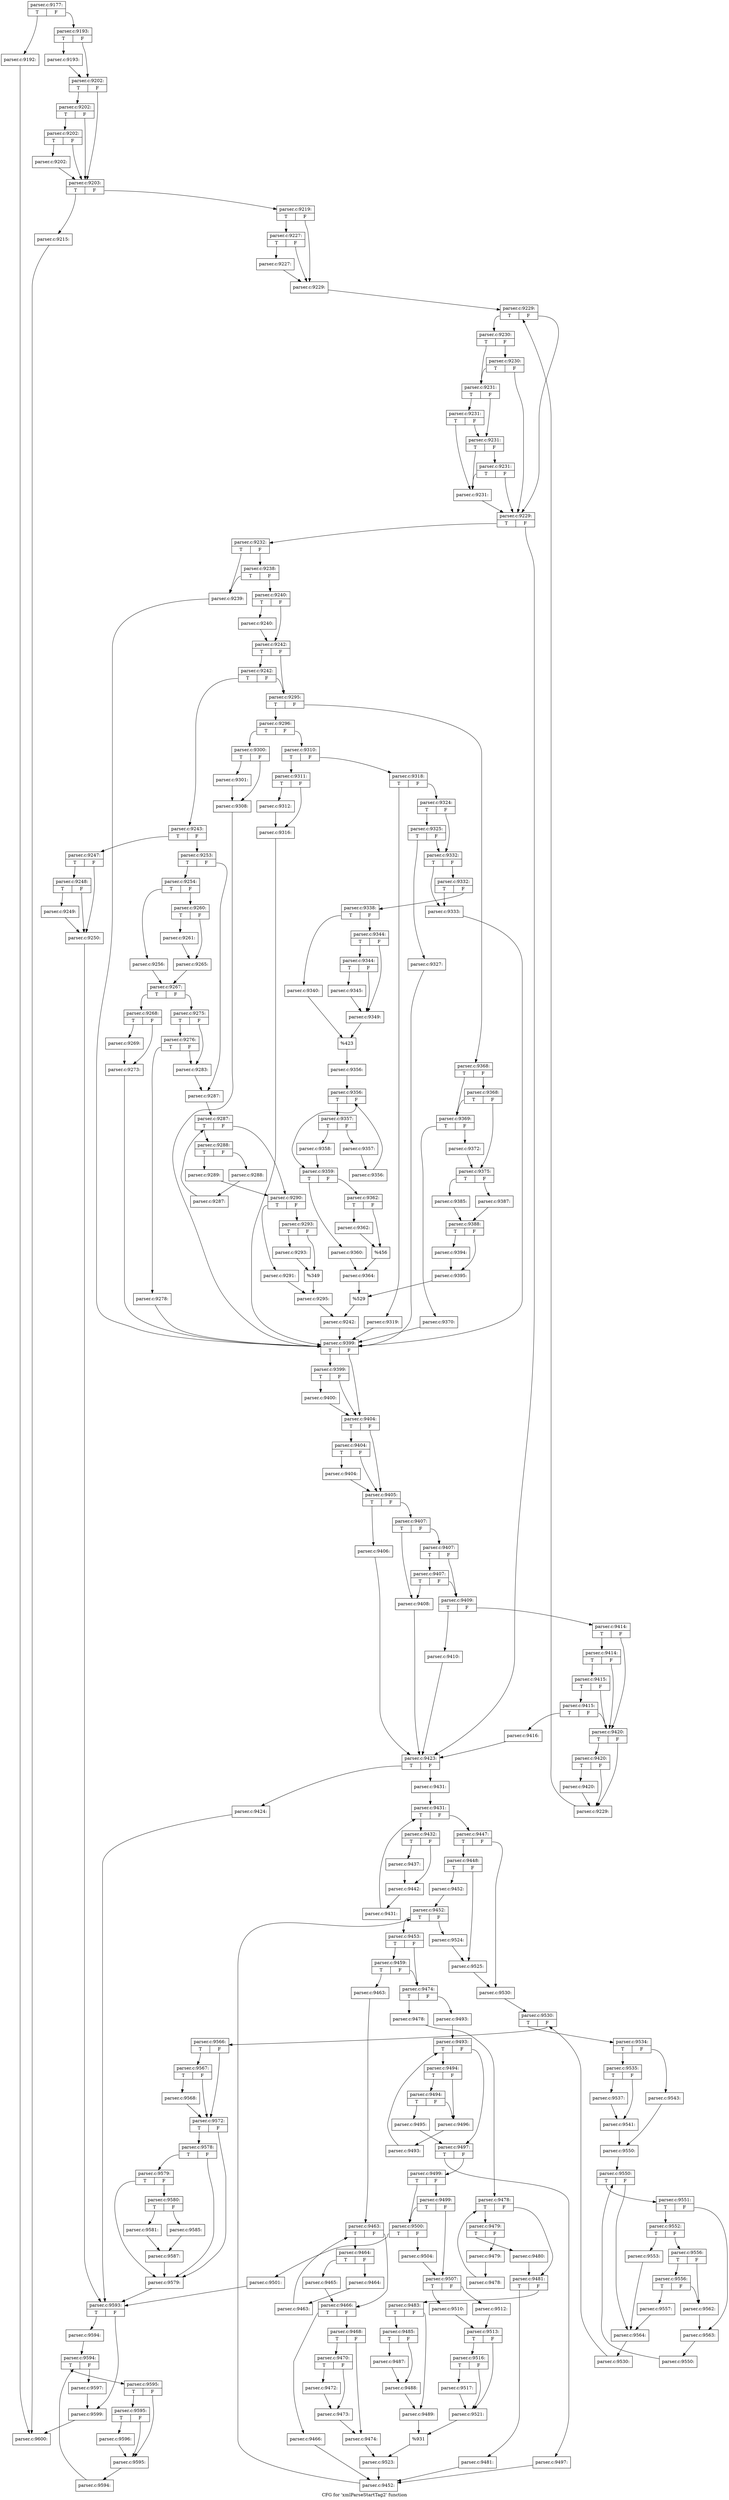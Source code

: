 digraph "CFG for 'xmlParseStartTag2' function" {
	label="CFG for 'xmlParseStartTag2' function";

	Node0x55d73c169ec0 [shape=record,label="{parser.c:9177:|{<s0>T|<s1>F}}"];
	Node0x55d73c169ec0:s0 -> Node0x55d73c16e580;
	Node0x55d73c169ec0:s1 -> Node0x55d73c16e5d0;
	Node0x55d73c16e580 [shape=record,label="{parser.c:9192:}"];
	Node0x55d73c16e580 -> Node0x55d73c169f10;
	Node0x55d73c16e5d0 [shape=record,label="{parser.c:9193:|{<s0>T|<s1>F}}"];
	Node0x55d73c16e5d0:s0 -> Node0x55d73c16f660;
	Node0x55d73c16e5d0:s1 -> Node0x55d73c16f6b0;
	Node0x55d73c16f660 [shape=record,label="{parser.c:9193:}"];
	Node0x55d73c16f660 -> Node0x55d73c16f6b0;
	Node0x55d73c16f6b0 [shape=record,label="{parser.c:9202:|{<s0>T|<s1>F}}"];
	Node0x55d73c16f6b0:s0 -> Node0x55d73c16ff50;
	Node0x55d73c16f6b0:s1 -> Node0x55d73c16fe80;
	Node0x55d73c16ff50 [shape=record,label="{parser.c:9202:|{<s0>T|<s1>F}}"];
	Node0x55d73c16ff50:s0 -> Node0x55d73c16fed0;
	Node0x55d73c16ff50:s1 -> Node0x55d73c16fe80;
	Node0x55d73c16fed0 [shape=record,label="{parser.c:9202:|{<s0>T|<s1>F}}"];
	Node0x55d73c16fed0:s0 -> Node0x55d73c16fe30;
	Node0x55d73c16fed0:s1 -> Node0x55d73c16fe80;
	Node0x55d73c16fe30 [shape=record,label="{parser.c:9202:}"];
	Node0x55d73c16fe30 -> Node0x55d73c16fe80;
	Node0x55d73c16fe80 [shape=record,label="{parser.c:9203:|{<s0>T|<s1>F}}"];
	Node0x55d73c16fe80:s0 -> Node0x55d73c1730a0;
	Node0x55d73c16fe80:s1 -> Node0x55d73c1730f0;
	Node0x55d73c1730a0 [shape=record,label="{parser.c:9215:}"];
	Node0x55d73c1730a0 -> Node0x55d73c169f10;
	Node0x55d73c1730f0 [shape=record,label="{parser.c:9219:|{<s0>T|<s1>F}}"];
	Node0x55d73c1730f0:s0 -> Node0x55d73c174510;
	Node0x55d73c1730f0:s1 -> Node0x55d73c1744c0;
	Node0x55d73c174510 [shape=record,label="{parser.c:9227:|{<s0>T|<s1>F}}"];
	Node0x55d73c174510:s0 -> Node0x55d73c174470;
	Node0x55d73c174510:s1 -> Node0x55d73c1744c0;
	Node0x55d73c174470 [shape=record,label="{parser.c:9227:}"];
	Node0x55d73c174470 -> Node0x55d73c1744c0;
	Node0x55d73c1744c0 [shape=record,label="{parser.c:9229:}"];
	Node0x55d73c1744c0 -> Node0x55d73c175090;
	Node0x55d73c175090 [shape=record,label="{parser.c:9229:|{<s0>T|<s1>F}}"];
	Node0x55d73c175090:s0 -> Node0x55d73c175450;
	Node0x55d73c175090:s1 -> Node0x55d73c175330;
	Node0x55d73c175450 [shape=record,label="{parser.c:9230:|{<s0>T|<s1>F}}"];
	Node0x55d73c175450:s0 -> Node0x55d73c1753d0;
	Node0x55d73c175450:s1 -> Node0x55d73c175970;
	Node0x55d73c175970 [shape=record,label="{parser.c:9230:|{<s0>T|<s1>F}}"];
	Node0x55d73c175970:s0 -> Node0x55d73c1753d0;
	Node0x55d73c175970:s1 -> Node0x55d73c175330;
	Node0x55d73c1753d0 [shape=record,label="{parser.c:9231:|{<s0>T|<s1>F}}"];
	Node0x55d73c1753d0:s0 -> Node0x55d73c176450;
	Node0x55d73c1753d0:s1 -> Node0x55d73c176400;
	Node0x55d73c176450 [shape=record,label="{parser.c:9231:|{<s0>T|<s1>F}}"];
	Node0x55d73c176450:s0 -> Node0x55d73c175380;
	Node0x55d73c176450:s1 -> Node0x55d73c176400;
	Node0x55d73c176400 [shape=record,label="{parser.c:9231:|{<s0>T|<s1>F}}"];
	Node0x55d73c176400:s0 -> Node0x55d73c175380;
	Node0x55d73c176400:s1 -> Node0x55d73c176380;
	Node0x55d73c176380 [shape=record,label="{parser.c:9231:|{<s0>T|<s1>F}}"];
	Node0x55d73c176380:s0 -> Node0x55d73c175380;
	Node0x55d73c176380:s1 -> Node0x55d73c175330;
	Node0x55d73c175380 [shape=record,label="{parser.c:9231:}"];
	Node0x55d73c175380 -> Node0x55d73c175330;
	Node0x55d73c175330 [shape=record,label="{parser.c:9229:|{<s0>T|<s1>F}}"];
	Node0x55d73c175330:s0 -> Node0x55d73c177560;
	Node0x55d73c175330:s1 -> Node0x55d73c1752b0;
	Node0x55d73c177560 [shape=record,label="{parser.c:9232:|{<s0>T|<s1>F}}"];
	Node0x55d73c177560:s0 -> Node0x55d73c1794a0;
	Node0x55d73c177560:s1 -> Node0x55d73c179540;
	Node0x55d73c179540 [shape=record,label="{parser.c:9238:|{<s0>T|<s1>F}}"];
	Node0x55d73c179540:s0 -> Node0x55d73c1794a0;
	Node0x55d73c179540:s1 -> Node0x55d73c1794f0;
	Node0x55d73c1794a0 [shape=record,label="{parser.c:9239:}"];
	Node0x55d73c1794a0 -> Node0x55d73c178e80;
	Node0x55d73c1794f0 [shape=record,label="{parser.c:9240:|{<s0>T|<s1>F}}"];
	Node0x55d73c1794f0:s0 -> Node0x55d73c1729b0;
	Node0x55d73c1794f0:s1 -> Node0x55d73c1727f0;
	Node0x55d73c1729b0 [shape=record,label="{parser.c:9240:}"];
	Node0x55d73c1729b0 -> Node0x55d73c1727f0;
	Node0x55d73c1727f0 [shape=record,label="{parser.c:9242:|{<s0>T|<s1>F}}"];
	Node0x55d73c1727f0:s0 -> Node0x55d73c17a7a0;
	Node0x55d73c1727f0:s1 -> Node0x55d73c17a750;
	Node0x55d73c17a7a0 [shape=record,label="{parser.c:9242:|{<s0>T|<s1>F}}"];
	Node0x55d73c17a7a0:s0 -> Node0x55d73c17a6b0;
	Node0x55d73c17a7a0:s1 -> Node0x55d73c17a750;
	Node0x55d73c17a6b0 [shape=record,label="{parser.c:9243:|{<s0>T|<s1>F}}"];
	Node0x55d73c17a6b0:s0 -> Node0x55d73c17b730;
	Node0x55d73c17a6b0:s1 -> Node0x55d73c17b780;
	Node0x55d73c17b730 [shape=record,label="{parser.c:9247:|{<s0>T|<s1>F}}"];
	Node0x55d73c17b730:s0 -> Node0x55d73c17bec0;
	Node0x55d73c17b730:s1 -> Node0x55d73c17be70;
	Node0x55d73c17bec0 [shape=record,label="{parser.c:9248:|{<s0>T|<s1>F}}"];
	Node0x55d73c17bec0:s0 -> Node0x55d73c17be20;
	Node0x55d73c17bec0:s1 -> Node0x55d73c17be70;
	Node0x55d73c17be20 [shape=record,label="{parser.c:9249:}"];
	Node0x55d73c17be20 -> Node0x55d73c17be70;
	Node0x55d73c17be70 [shape=record,label="{parser.c:9250:}"];
	Node0x55d73c17be70 -> Node0x55d73c17c730;
	Node0x55d73c17b780 [shape=record,label="{parser.c:9253:|{<s0>T|<s1>F}}"];
	Node0x55d73c17b780:s0 -> Node0x55d73c17c8d0;
	Node0x55d73c17b780:s1 -> Node0x55d73c17c920;
	Node0x55d73c17c8d0 [shape=record,label="{parser.c:9254:|{<s0>T|<s1>F}}"];
	Node0x55d73c17c8d0:s0 -> Node0x55d73c17cfd0;
	Node0x55d73c17c8d0:s1 -> Node0x55d73c17d070;
	Node0x55d73c17cfd0 [shape=record,label="{parser.c:9256:}"];
	Node0x55d73c17cfd0 -> Node0x55d73c17d020;
	Node0x55d73c17d070 [shape=record,label="{parser.c:9260:|{<s0>T|<s1>F}}"];
	Node0x55d73c17d070:s0 -> Node0x55d73c17d9c0;
	Node0x55d73c17d070:s1 -> Node0x55d73c17da10;
	Node0x55d73c17d9c0 [shape=record,label="{parser.c:9261:}"];
	Node0x55d73c17d9c0 -> Node0x55d73c17da10;
	Node0x55d73c17da10 [shape=record,label="{parser.c:9265:}"];
	Node0x55d73c17da10 -> Node0x55d73c17d020;
	Node0x55d73c17d020 [shape=record,label="{parser.c:9267:|{<s0>T|<s1>F}}"];
	Node0x55d73c17d020:s0 -> Node0x55d73c179160;
	Node0x55d73c17d020:s1 -> Node0x55d73c17ec30;
	Node0x55d73c179160 [shape=record,label="{parser.c:9268:|{<s0>T|<s1>F}}"];
	Node0x55d73c179160:s0 -> Node0x55d73c17f0e0;
	Node0x55d73c179160:s1 -> Node0x55d73c17f130;
	Node0x55d73c17f0e0 [shape=record,label="{parser.c:9269:}"];
	Node0x55d73c17f0e0 -> Node0x55d73c17f130;
	Node0x55d73c17f130 [shape=record,label="{parser.c:9273:}"];
	Node0x55d73c17f130 -> Node0x55d73c178e80;
	Node0x55d73c17ec30 [shape=record,label="{parser.c:9275:|{<s0>T|<s1>F}}"];
	Node0x55d73c17ec30:s0 -> Node0x55d73c17fd20;
	Node0x55d73c17ec30:s1 -> Node0x55d73c17fcd0;
	Node0x55d73c17fd20 [shape=record,label="{parser.c:9276:|{<s0>T|<s1>F}}"];
	Node0x55d73c17fd20:s0 -> Node0x55d73c17fc80;
	Node0x55d73c17fd20:s1 -> Node0x55d73c17fcd0;
	Node0x55d73c17fc80 [shape=record,label="{parser.c:9278:}"];
	Node0x55d73c17fc80 -> Node0x55d73c178e80;
	Node0x55d73c17fcd0 [shape=record,label="{parser.c:9283:}"];
	Node0x55d73c17fcd0 -> Node0x55d73c17c920;
	Node0x55d73c17c920 [shape=record,label="{parser.c:9287:}"];
	Node0x55d73c17c920 -> Node0x55d73c180d10;
	Node0x55d73c180d10 [shape=record,label="{parser.c:9287:|{<s0>T|<s1>F}}"];
	Node0x55d73c180d10:s0 -> Node0x55d73c180ff0;
	Node0x55d73c180d10:s1 -> Node0x55d73c180b70;
	Node0x55d73c180ff0 [shape=record,label="{parser.c:9288:|{<s0>T|<s1>F}}"];
	Node0x55d73c180ff0:s0 -> Node0x55d73c181320;
	Node0x55d73c180ff0:s1 -> Node0x55d73c181370;
	Node0x55d73c181320 [shape=record,label="{parser.c:9289:}"];
	Node0x55d73c181320 -> Node0x55d73c180b70;
	Node0x55d73c181370 [shape=record,label="{parser.c:9288:}"];
	Node0x55d73c181370 -> Node0x55d73c180f60;
	Node0x55d73c180f60 [shape=record,label="{parser.c:9287:}"];
	Node0x55d73c180f60 -> Node0x55d73c180d10;
	Node0x55d73c180b70 [shape=record,label="{parser.c:9290:|{<s0>T|<s1>F}}"];
	Node0x55d73c180b70:s0 -> Node0x55d73c181f80;
	Node0x55d73c180b70:s1 -> Node0x55d73c182020;
	Node0x55d73c181f80 [shape=record,label="{parser.c:9291:}"];
	Node0x55d73c181f80 -> Node0x55d73c181fd0;
	Node0x55d73c182020 [shape=record,label="{parser.c:9293:|{<s0>T|<s1>F}}"];
	Node0x55d73c182020:s0 -> Node0x55d73c182610;
	Node0x55d73c182020:s1 -> Node0x55d73c182660;
	Node0x55d73c182610 [shape=record,label="{parser.c:9293:}"];
	Node0x55d73c182610 -> Node0x55d73c182660;
	Node0x55d73c182660 [shape=record,label="{%349}"];
	Node0x55d73c182660 -> Node0x55d73c181fd0;
	Node0x55d73c181fd0 [shape=record,label="{parser.c:9295:}"];
	Node0x55d73c181fd0 -> Node0x55d73c17a700;
	Node0x55d73c17a750 [shape=record,label="{parser.c:9295:|{<s0>T|<s1>F}}"];
	Node0x55d73c17a750:s0 -> Node0x55d73c182ea0;
	Node0x55d73c17a750:s1 -> Node0x55d73c182f40;
	Node0x55d73c182ea0 [shape=record,label="{parser.c:9296:|{<s0>T|<s1>F}}"];
	Node0x55d73c182ea0:s0 -> Node0x55d73c183d40;
	Node0x55d73c182ea0:s1 -> Node0x55d73c183d90;
	Node0x55d73c183d40 [shape=record,label="{parser.c:9300:|{<s0>T|<s1>F}}"];
	Node0x55d73c183d40:s0 -> Node0x55d73c1842e0;
	Node0x55d73c183d40:s1 -> Node0x55d73c184330;
	Node0x55d73c1842e0 [shape=record,label="{parser.c:9301:}"];
	Node0x55d73c1842e0 -> Node0x55d73c184330;
	Node0x55d73c184330 [shape=record,label="{parser.c:9308:}"];
	Node0x55d73c184330 -> Node0x55d73c178e80;
	Node0x55d73c183d90 [shape=record,label="{parser.c:9310:|{<s0>T|<s1>F}}"];
	Node0x55d73c183d90:s0 -> Node0x55d73c184e40;
	Node0x55d73c183d90:s1 -> Node0x55d73c184e90;
	Node0x55d73c184e40 [shape=record,label="{parser.c:9311:|{<s0>T|<s1>F}}"];
	Node0x55d73c184e40:s0 -> Node0x55d73c1853e0;
	Node0x55d73c184e40:s1 -> Node0x55d73c185430;
	Node0x55d73c1853e0 [shape=record,label="{parser.c:9312:}"];
	Node0x55d73c1853e0 -> Node0x55d73c185430;
	Node0x55d73c185430 [shape=record,label="{parser.c:9316:}"];
	Node0x55d73c185430 -> Node0x55d73c178e80;
	Node0x55d73c184e90 [shape=record,label="{parser.c:9318:|{<s0>T|<s1>F}}"];
	Node0x55d73c184e90:s0 -> Node0x55d73c185f40;
	Node0x55d73c184e90:s1 -> Node0x55d73c185f90;
	Node0x55d73c185f40 [shape=record,label="{parser.c:9319:}"];
	Node0x55d73c185f40 -> Node0x55d73c178e80;
	Node0x55d73c185f90 [shape=record,label="{parser.c:9324:|{<s0>T|<s1>F}}"];
	Node0x55d73c185f90:s0 -> Node0x55d73c186ab0;
	Node0x55d73c185f90:s1 -> Node0x55d73c186a60;
	Node0x55d73c186ab0 [shape=record,label="{parser.c:9325:|{<s0>T|<s1>F}}"];
	Node0x55d73c186ab0:s0 -> Node0x55d73c186a10;
	Node0x55d73c186ab0:s1 -> Node0x55d73c186a60;
	Node0x55d73c186a10 [shape=record,label="{parser.c:9327:}"];
	Node0x55d73c186a10 -> Node0x55d73c178e80;
	Node0x55d73c186a60 [shape=record,label="{parser.c:9332:|{<s0>T|<s1>F}}"];
	Node0x55d73c186a60:s0 -> Node0x55d73c187510;
	Node0x55d73c186a60:s1 -> Node0x55d73c187600;
	Node0x55d73c187600 [shape=record,label="{parser.c:9332:|{<s0>T|<s1>F}}"];
	Node0x55d73c187600:s0 -> Node0x55d73c187510;
	Node0x55d73c187600:s1 -> Node0x55d73c1875b0;
	Node0x55d73c187510 [shape=record,label="{parser.c:9333:}"];
	Node0x55d73c187510 -> Node0x55d73c178e80;
	Node0x55d73c1875b0 [shape=record,label="{parser.c:9338:|{<s0>T|<s1>F}}"];
	Node0x55d73c1875b0:s0 -> Node0x55d73c1885a0;
	Node0x55d73c1875b0:s1 -> Node0x55d73c188640;
	Node0x55d73c1885a0 [shape=record,label="{parser.c:9340:}"];
	Node0x55d73c1885a0 -> Node0x55d73c1885f0;
	Node0x55d73c188640 [shape=record,label="{parser.c:9344:|{<s0>T|<s1>F}}"];
	Node0x55d73c188640:s0 -> Node0x55d73c189090;
	Node0x55d73c188640:s1 -> Node0x55d73c189040;
	Node0x55d73c189090 [shape=record,label="{parser.c:9344:|{<s0>T|<s1>F}}"];
	Node0x55d73c189090:s0 -> Node0x55d73c188ff0;
	Node0x55d73c189090:s1 -> Node0x55d73c189040;
	Node0x55d73c188ff0 [shape=record,label="{parser.c:9345:}"];
	Node0x55d73c188ff0 -> Node0x55d73c189040;
	Node0x55d73c189040 [shape=record,label="{parser.c:9349:}"];
	Node0x55d73c189040 -> Node0x55d73c1885f0;
	Node0x55d73c1885f0 [shape=record,label="{%423}"];
	Node0x55d73c1885f0 -> Node0x55d73c187560;
	Node0x55d73c187560 [shape=record,label="{parser.c:9356:}"];
	Node0x55d73c187560 -> Node0x55d73c18a020;
	Node0x55d73c18a020 [shape=record,label="{parser.c:9356:|{<s0>T|<s1>F}}"];
	Node0x55d73c18a020:s0 -> Node0x55d73c18a300;
	Node0x55d73c18a020:s1 -> Node0x55d73c178f00;
	Node0x55d73c18a300 [shape=record,label="{parser.c:9357:|{<s0>T|<s1>F}}"];
	Node0x55d73c18a300:s0 -> Node0x55d73c18a630;
	Node0x55d73c18a300:s1 -> Node0x55d73c18a680;
	Node0x55d73c18a630 [shape=record,label="{parser.c:9358:}"];
	Node0x55d73c18a630 -> Node0x55d73c178f00;
	Node0x55d73c18a680 [shape=record,label="{parser.c:9357:}"];
	Node0x55d73c18a680 -> Node0x55d73c18a270;
	Node0x55d73c18a270 [shape=record,label="{parser.c:9356:}"];
	Node0x55d73c18a270 -> Node0x55d73c18a020;
	Node0x55d73c178f00 [shape=record,label="{parser.c:9359:|{<s0>T|<s1>F}}"];
	Node0x55d73c178f00:s0 -> Node0x55d73c18b2f0;
	Node0x55d73c178f00:s1 -> Node0x55d73c18b390;
	Node0x55d73c18b2f0 [shape=record,label="{parser.c:9360:}"];
	Node0x55d73c18b2f0 -> Node0x55d73c18b340;
	Node0x55d73c18b390 [shape=record,label="{parser.c:9362:|{<s0>T|<s1>F}}"];
	Node0x55d73c18b390:s0 -> Node0x55d73c18b9e0;
	Node0x55d73c18b390:s1 -> Node0x55d73c18ba30;
	Node0x55d73c18b9e0 [shape=record,label="{parser.c:9362:}"];
	Node0x55d73c18b9e0 -> Node0x55d73c18ba30;
	Node0x55d73c18ba30 [shape=record,label="{%456}"];
	Node0x55d73c18ba30 -> Node0x55d73c18b340;
	Node0x55d73c18b340 [shape=record,label="{parser.c:9364:}"];
	Node0x55d73c18b340 -> Node0x55d73c182ef0;
	Node0x55d73c182f40 [shape=record,label="{parser.c:9368:|{<s0>T|<s1>F}}"];
	Node0x55d73c182f40:s0 -> Node0x55d73c18c340;
	Node0x55d73c182f40:s1 -> Node0x55d73c18c3e0;
	Node0x55d73c18c3e0 [shape=record,label="{parser.c:9368:|{<s0>T|<s1>F}}"];
	Node0x55d73c18c3e0:s0 -> Node0x55d73c18c340;
	Node0x55d73c18c3e0:s1 -> Node0x55d73c18c390;
	Node0x55d73c18c340 [shape=record,label="{parser.c:9369:|{<s0>T|<s1>F}}"];
	Node0x55d73c18c340:s0 -> Node0x55d73c18cb10;
	Node0x55d73c18c340:s1 -> Node0x55d73c18cb60;
	Node0x55d73c18cb10 [shape=record,label="{parser.c:9370:}"];
	Node0x55d73c18cb10 -> Node0x55d73c178e80;
	Node0x55d73c18cb60 [shape=record,label="{parser.c:9372:}"];
	Node0x55d73c18cb60 -> Node0x55d73c18c390;
	Node0x55d73c18c390 [shape=record,label="{parser.c:9375:|{<s0>T|<s1>F}}"];
	Node0x55d73c18c390:s0 -> Node0x55d73c18eb40;
	Node0x55d73c18c390:s1 -> Node0x55d73c18ebe0;
	Node0x55d73c18eb40 [shape=record,label="{parser.c:9385:}"];
	Node0x55d73c18eb40 -> Node0x55d73c18eb90;
	Node0x55d73c18ebe0 [shape=record,label="{parser.c:9387:}"];
	Node0x55d73c18ebe0 -> Node0x55d73c18eb90;
	Node0x55d73c18eb90 [shape=record,label="{parser.c:9388:|{<s0>T|<s1>F}}"];
	Node0x55d73c18eb90:s0 -> Node0x55d73c1905f0;
	Node0x55d73c18eb90:s1 -> Node0x55d73c190640;
	Node0x55d73c1905f0 [shape=record,label="{parser.c:9394:}"];
	Node0x55d73c1905f0 -> Node0x55d73c190640;
	Node0x55d73c190640 [shape=record,label="{parser.c:9395:}"];
	Node0x55d73c190640 -> Node0x55d73c182ef0;
	Node0x55d73c182ef0 [shape=record,label="{%529}"];
	Node0x55d73c182ef0 -> Node0x55d73c17a700;
	Node0x55d73c17a700 [shape=record,label="{parser.c:9242:}"];
	Node0x55d73c17a700 -> Node0x55d73c178e80;
	Node0x55d73c178e80 [shape=record,label="{parser.c:9399:|{<s0>T|<s1>F}}"];
	Node0x55d73c178e80:s0 -> Node0x55d73c190e90;
	Node0x55d73c178e80:s1 -> Node0x55d73c190e40;
	Node0x55d73c190e90 [shape=record,label="{parser.c:9399:|{<s0>T|<s1>F}}"];
	Node0x55d73c190e90:s0 -> Node0x55d73c190df0;
	Node0x55d73c190e90:s1 -> Node0x55d73c190e40;
	Node0x55d73c190df0 [shape=record,label="{parser.c:9400:}"];
	Node0x55d73c190df0 -> Node0x55d73c190e40;
	Node0x55d73c190e40 [shape=record,label="{parser.c:9404:|{<s0>T|<s1>F}}"];
	Node0x55d73c190e40:s0 -> Node0x55d73c191870;
	Node0x55d73c190e40:s1 -> Node0x55d73c191820;
	Node0x55d73c191870 [shape=record,label="{parser.c:9404:|{<s0>T|<s1>F}}"];
	Node0x55d73c191870:s0 -> Node0x55d73c1917d0;
	Node0x55d73c191870:s1 -> Node0x55d73c191820;
	Node0x55d73c1917d0 [shape=record,label="{parser.c:9404:}"];
	Node0x55d73c1917d0 -> Node0x55d73c191820;
	Node0x55d73c191820 [shape=record,label="{parser.c:9405:|{<s0>T|<s1>F}}"];
	Node0x55d73c191820:s0 -> Node0x55d73c192460;
	Node0x55d73c191820:s1 -> Node0x55d73c1924b0;
	Node0x55d73c192460 [shape=record,label="{parser.c:9406:}"];
	Node0x55d73c192460 -> Node0x55d73c1752b0;
	Node0x55d73c1924b0 [shape=record,label="{parser.c:9407:|{<s0>T|<s1>F}}"];
	Node0x55d73c1924b0:s0 -> Node0x55d73c192990;
	Node0x55d73c1924b0:s1 -> Node0x55d73c192a30;
	Node0x55d73c192a30 [shape=record,label="{parser.c:9407:|{<s0>T|<s1>F}}"];
	Node0x55d73c192a30:s0 -> Node0x55d73c192fd0;
	Node0x55d73c192a30:s1 -> Node0x55d73c1929e0;
	Node0x55d73c192fd0 [shape=record,label="{parser.c:9407:|{<s0>T|<s1>F}}"];
	Node0x55d73c192fd0:s0 -> Node0x55d73c192990;
	Node0x55d73c192fd0:s1 -> Node0x55d73c1929e0;
	Node0x55d73c192990 [shape=record,label="{parser.c:9408:}"];
	Node0x55d73c192990 -> Node0x55d73c1752b0;
	Node0x55d73c1929e0 [shape=record,label="{parser.c:9409:|{<s0>T|<s1>F}}"];
	Node0x55d73c1929e0:s0 -> Node0x55d73c193b90;
	Node0x55d73c1929e0:s1 -> Node0x55d73c193be0;
	Node0x55d73c193b90 [shape=record,label="{parser.c:9410:}"];
	Node0x55d73c193b90 -> Node0x55d73c1752b0;
	Node0x55d73c193be0 [shape=record,label="{parser.c:9414:|{<s0>T|<s1>F}}"];
	Node0x55d73c193be0:s0 -> Node0x55d73c194470;
	Node0x55d73c193be0:s1 -> Node0x55d73c194320;
	Node0x55d73c194470 [shape=record,label="{parser.c:9414:|{<s0>T|<s1>F}}"];
	Node0x55d73c194470:s0 -> Node0x55d73c1943f0;
	Node0x55d73c194470:s1 -> Node0x55d73c194320;
	Node0x55d73c1943f0 [shape=record,label="{parser.c:9415:|{<s0>T|<s1>F}}"];
	Node0x55d73c1943f0:s0 -> Node0x55d73c194370;
	Node0x55d73c1943f0:s1 -> Node0x55d73c194320;
	Node0x55d73c194370 [shape=record,label="{parser.c:9415:|{<s0>T|<s1>F}}"];
	Node0x55d73c194370:s0 -> Node0x55d73c1942d0;
	Node0x55d73c194370:s1 -> Node0x55d73c194320;
	Node0x55d73c1942d0 [shape=record,label="{parser.c:9416:}"];
	Node0x55d73c1942d0 -> Node0x55d73c1752b0;
	Node0x55d73c194320 [shape=record,label="{parser.c:9420:|{<s0>T|<s1>F}}"];
	Node0x55d73c194320:s0 -> Node0x55d73c195720;
	Node0x55d73c194320:s1 -> Node0x55d73c1956d0;
	Node0x55d73c195720 [shape=record,label="{parser.c:9420:|{<s0>T|<s1>F}}"];
	Node0x55d73c195720:s0 -> Node0x55d73c195680;
	Node0x55d73c195720:s1 -> Node0x55d73c1956d0;
	Node0x55d73c195680 [shape=record,label="{parser.c:9420:}"];
	Node0x55d73c195680 -> Node0x55d73c1956d0;
	Node0x55d73c1956d0 [shape=record,label="{parser.c:9229:}"];
	Node0x55d73c1956d0 -> Node0x55d73c175090;
	Node0x55d73c1752b0 [shape=record,label="{parser.c:9423:|{<s0>T|<s1>F}}"];
	Node0x55d73c1752b0:s0 -> Node0x55d73c1963a0;
	Node0x55d73c1752b0:s1 -> Node0x55d73c1963f0;
	Node0x55d73c1963a0 [shape=record,label="{parser.c:9424:}"];
	Node0x55d73c1963a0 -> Node0x55d73c17c730;
	Node0x55d73c1963f0 [shape=record,label="{parser.c:9431:}"];
	Node0x55d73c1963f0 -> Node0x55d73c197240;
	Node0x55d73c197240 [shape=record,label="{parser.c:9431:|{<s0>T|<s1>F}}"];
	Node0x55d73c197240:s0 -> Node0x55d73c197520;
	Node0x55d73c197240:s1 -> Node0x55d73c196f60;
	Node0x55d73c197520 [shape=record,label="{parser.c:9432:|{<s0>T|<s1>F}}"];
	Node0x55d73c197520:s0 -> Node0x55d73c1978c0;
	Node0x55d73c197520:s1 -> Node0x55d73c197910;
	Node0x55d73c1978c0 [shape=record,label="{parser.c:9437:}"];
	Node0x55d73c1978c0 -> Node0x55d73c197910;
	Node0x55d73c197910 [shape=record,label="{parser.c:9442:}"];
	Node0x55d73c197910 -> Node0x55d73c197490;
	Node0x55d73c197490 [shape=record,label="{parser.c:9431:}"];
	Node0x55d73c197490 -> Node0x55d73c197240;
	Node0x55d73c196f60 [shape=record,label="{parser.c:9447:|{<s0>T|<s1>F}}"];
	Node0x55d73c196f60:s0 -> Node0x55d73c199d10;
	Node0x55d73c196f60:s1 -> Node0x55d73c199d60;
	Node0x55d73c199d10 [shape=record,label="{parser.c:9448:|{<s0>T|<s1>F}}"];
	Node0x55d73c199d10:s0 -> Node0x55d73c19a960;
	Node0x55d73c199d10:s1 -> Node0x55d73c19a9b0;
	Node0x55d73c19a960 [shape=record,label="{parser.c:9452:}"];
	Node0x55d73c19a960 -> Node0x55d73c19aea0;
	Node0x55d73c19aea0 [shape=record,label="{parser.c:9452:|{<s0>T|<s1>F}}"];
	Node0x55d73c19aea0:s0 -> Node0x55d73c19b120;
	Node0x55d73c19aea0:s1 -> Node0x55d73c19ad00;
	Node0x55d73c19b120 [shape=record,label="{parser.c:9453:|{<s0>T|<s1>F}}"];
	Node0x55d73c19b120:s0 -> Node0x55d73c19c100;
	Node0x55d73c19b120:s1 -> Node0x55d73c19c0b0;
	Node0x55d73c19c100 [shape=record,label="{parser.c:9459:|{<s0>T|<s1>F}}"];
	Node0x55d73c19c100:s0 -> Node0x55d73c19c010;
	Node0x55d73c19c100:s1 -> Node0x55d73c19c0b0;
	Node0x55d73c19c010 [shape=record,label="{parser.c:9463:}"];
	Node0x55d73c19c010 -> Node0x55d73c19c9b0;
	Node0x55d73c19c9b0 [shape=record,label="{parser.c:9463:|{<s0>T|<s1>F}}"];
	Node0x55d73c19c9b0:s0 -> Node0x55d73c19cc30;
	Node0x55d73c19c9b0:s1 -> Node0x55d73c19c810;
	Node0x55d73c19cc30 [shape=record,label="{parser.c:9464:|{<s0>T|<s1>F}}"];
	Node0x55d73c19cc30:s0 -> Node0x55d73c19cf60;
	Node0x55d73c19cc30:s1 -> Node0x55d73c19cfb0;
	Node0x55d73c19cf60 [shape=record,label="{parser.c:9465:}"];
	Node0x55d73c19cf60 -> Node0x55d73c19c810;
	Node0x55d73c19cfb0 [shape=record,label="{parser.c:9464:}"];
	Node0x55d73c19cfb0 -> Node0x55d73c19cba0;
	Node0x55d73c19cba0 [shape=record,label="{parser.c:9463:}"];
	Node0x55d73c19cba0 -> Node0x55d73c19c9b0;
	Node0x55d73c19c810 [shape=record,label="{parser.c:9466:|{<s0>T|<s1>F}}"];
	Node0x55d73c19c810:s0 -> Node0x55d73c19dbc0;
	Node0x55d73c19c810:s1 -> Node0x55d73c19dc10;
	Node0x55d73c19dbc0 [shape=record,label="{parser.c:9466:}"];
	Node0x55d73c19dbc0 -> Node0x55d73c19b090;
	Node0x55d73c19dc10 [shape=record,label="{parser.c:9468:|{<s0>T|<s1>F}}"];
	Node0x55d73c19dc10:s0 -> Node0x55d73c19e290;
	Node0x55d73c19dc10:s1 -> Node0x55d73c19e2e0;
	Node0x55d73c19e290 [shape=record,label="{parser.c:9470:|{<s0>T|<s1>F}}"];
	Node0x55d73c19e290:s0 -> Node0x55d73c19eb80;
	Node0x55d73c19e290:s1 -> Node0x55d73c19ebd0;
	Node0x55d73c19eb80 [shape=record,label="{parser.c:9472:}"];
	Node0x55d73c19eb80 -> Node0x55d73c19ebd0;
	Node0x55d73c19ebd0 [shape=record,label="{parser.c:9473:}"];
	Node0x55d73c19ebd0 -> Node0x55d73c19e2e0;
	Node0x55d73c19e2e0 [shape=record,label="{parser.c:9474:}"];
	Node0x55d73c19e2e0 -> Node0x55d73c19c060;
	Node0x55d73c19c0b0 [shape=record,label="{parser.c:9474:|{<s0>T|<s1>F}}"];
	Node0x55d73c19c0b0:s0 -> Node0x55d73c19f8c0;
	Node0x55d73c19c0b0:s1 -> Node0x55d73c19f960;
	Node0x55d73c19f8c0 [shape=record,label="{parser.c:9478:}"];
	Node0x55d73c19f8c0 -> Node0x55d73c19ffe0;
	Node0x55d73c19ffe0 [shape=record,label="{parser.c:9478:|{<s0>T|<s1>F}}"];
	Node0x55d73c19ffe0:s0 -> Node0x55d73c1a0260;
	Node0x55d73c19ffe0:s1 -> Node0x55d73c19fe40;
	Node0x55d73c1a0260 [shape=record,label="{parser.c:9479:|{<s0>T|<s1>F}}"];
	Node0x55d73c1a0260:s0 -> Node0x55d73c1a0590;
	Node0x55d73c1a0260:s1 -> Node0x55d73c1a05e0;
	Node0x55d73c1a0590 [shape=record,label="{parser.c:9480:}"];
	Node0x55d73c1a0590 -> Node0x55d73c19fe40;
	Node0x55d73c1a05e0 [shape=record,label="{parser.c:9479:}"];
	Node0x55d73c1a05e0 -> Node0x55d73c1a01d0;
	Node0x55d73c1a01d0 [shape=record,label="{parser.c:9478:}"];
	Node0x55d73c1a01d0 -> Node0x55d73c19ffe0;
	Node0x55d73c19fe40 [shape=record,label="{parser.c:9481:|{<s0>T|<s1>F}}"];
	Node0x55d73c19fe40:s0 -> Node0x55d73c1a1250;
	Node0x55d73c19fe40:s1 -> Node0x55d73c1a12a0;
	Node0x55d73c1a1250 [shape=record,label="{parser.c:9481:}"];
	Node0x55d73c1a1250 -> Node0x55d73c19b090;
	Node0x55d73c1a12a0 [shape=record,label="{parser.c:9483:|{<s0>T|<s1>F}}"];
	Node0x55d73c1a12a0:s0 -> Node0x55d73c1a1980;
	Node0x55d73c1a12a0:s1 -> Node0x55d73c1a19d0;
	Node0x55d73c1a1980 [shape=record,label="{parser.c:9485:|{<s0>T|<s1>F}}"];
	Node0x55d73c1a1980:s0 -> Node0x55d73c1a1ff0;
	Node0x55d73c1a1980:s1 -> Node0x55d73c1a2040;
	Node0x55d73c1a1ff0 [shape=record,label="{parser.c:9487:}"];
	Node0x55d73c1a1ff0 -> Node0x55d73c1a2040;
	Node0x55d73c1a2040 [shape=record,label="{parser.c:9488:}"];
	Node0x55d73c1a2040 -> Node0x55d73c1a19d0;
	Node0x55d73c1a19d0 [shape=record,label="{parser.c:9489:}"];
	Node0x55d73c1a19d0 -> Node0x55d73c19f910;
	Node0x55d73c19f960 [shape=record,label="{parser.c:9493:}"];
	Node0x55d73c19f960 -> Node0x55d73c1a2f30;
	Node0x55d73c1a2f30 [shape=record,label="{parser.c:9493:|{<s0>T|<s1>F}}"];
	Node0x55d73c1a2f30:s0 -> Node0x55d73c1a3210;
	Node0x55d73c1a2f30:s1 -> Node0x55d73c1a2d90;
	Node0x55d73c1a3210 [shape=record,label="{parser.c:9494:|{<s0>T|<s1>F}}"];
	Node0x55d73c1a3210:s0 -> Node0x55d73c1a3650;
	Node0x55d73c1a3210:s1 -> Node0x55d73c1a3600;
	Node0x55d73c1a3650 [shape=record,label="{parser.c:9494:|{<s0>T|<s1>F}}"];
	Node0x55d73c1a3650:s0 -> Node0x55d73c1a35b0;
	Node0x55d73c1a3650:s1 -> Node0x55d73c1a3600;
	Node0x55d73c1a35b0 [shape=record,label="{parser.c:9495:}"];
	Node0x55d73c1a35b0 -> Node0x55d73c1a2d90;
	Node0x55d73c1a3600 [shape=record,label="{parser.c:9496:}"];
	Node0x55d73c1a3600 -> Node0x55d73c1a3180;
	Node0x55d73c1a3180 [shape=record,label="{parser.c:9493:}"];
	Node0x55d73c1a3180 -> Node0x55d73c1a2f30;
	Node0x55d73c1a2d90 [shape=record,label="{parser.c:9497:|{<s0>T|<s1>F}}"];
	Node0x55d73c1a2d90:s0 -> Node0x55d73c17e060;
	Node0x55d73c1a2d90:s1 -> Node0x55d73c17e170;
	Node0x55d73c17e060 [shape=record,label="{parser.c:9497:}"];
	Node0x55d73c17e060 -> Node0x55d73c19b090;
	Node0x55d73c17e170 [shape=record,label="{parser.c:9499:|{<s0>T|<s1>F}}"];
	Node0x55d73c17e170:s0 -> Node0x55d73c18cd90;
	Node0x55d73c17e170:s1 -> Node0x55d73bc02840;
	Node0x55d73bc02840 [shape=record,label="{parser.c:9499:|{<s0>T|<s1>F}}"];
	Node0x55d73bc02840:s0 -> Node0x55d73c18cd90;
	Node0x55d73bc02840:s1 -> Node0x55d73bc027f0;
	Node0x55d73c18cd90 [shape=record,label="{parser.c:9500:|{<s0>T|<s1>F}}"];
	Node0x55d73c18cd90:s0 -> Node0x55d73bc02f70;
	Node0x55d73c18cd90:s1 -> Node0x55d73bc02fc0;
	Node0x55d73bc02f70 [shape=record,label="{parser.c:9501:}"];
	Node0x55d73bc02f70 -> Node0x55d73c17c730;
	Node0x55d73bc02fc0 [shape=record,label="{parser.c:9504:}"];
	Node0x55d73bc02fc0 -> Node0x55d73bc027f0;
	Node0x55d73bc027f0 [shape=record,label="{parser.c:9507:|{<s0>T|<s1>F}}"];
	Node0x55d73bc027f0:s0 -> Node0x55d73bc04690;
	Node0x55d73bc027f0:s1 -> Node0x55d73bc04730;
	Node0x55d73bc04690 [shape=record,label="{parser.c:9510:}"];
	Node0x55d73bc04690 -> Node0x55d73bc046e0;
	Node0x55d73bc04730 [shape=record,label="{parser.c:9512:}"];
	Node0x55d73bc04730 -> Node0x55d73bc046e0;
	Node0x55d73bc046e0 [shape=record,label="{parser.c:9513:|{<s0>T|<s1>F}}"];
	Node0x55d73bc046e0:s0 -> Node0x55d73c1ac5d0;
	Node0x55d73bc046e0:s1 -> Node0x55d73c1ac580;
	Node0x55d73c1ac5d0 [shape=record,label="{parser.c:9516:|{<s0>T|<s1>F}}"];
	Node0x55d73c1ac5d0:s0 -> Node0x55d73c1ac530;
	Node0x55d73c1ac5d0:s1 -> Node0x55d73c1ac580;
	Node0x55d73c1ac530 [shape=record,label="{parser.c:9517:}"];
	Node0x55d73c1ac530 -> Node0x55d73c1ac580;
	Node0x55d73c1ac580 [shape=record,label="{parser.c:9521:}"];
	Node0x55d73c1ac580 -> Node0x55d73c19f910;
	Node0x55d73c19f910 [shape=record,label="{%931}"];
	Node0x55d73c19f910 -> Node0x55d73c19c060;
	Node0x55d73c19c060 [shape=record,label="{parser.c:9523:}"];
	Node0x55d73c19c060 -> Node0x55d73c19b090;
	Node0x55d73c19b090 [shape=record,label="{parser.c:9452:}"];
	Node0x55d73c19b090 -> Node0x55d73c19aea0;
	Node0x55d73c19ad00 [shape=record,label="{parser.c:9524:}"];
	Node0x55d73c19ad00 -> Node0x55d73c19a9b0;
	Node0x55d73c19a9b0 [shape=record,label="{parser.c:9525:}"];
	Node0x55d73c19a9b0 -> Node0x55d73c199d60;
	Node0x55d73c199d60 [shape=record,label="{parser.c:9530:}"];
	Node0x55d73c199d60 -> Node0x55d73c1ae100;
	Node0x55d73c1ae100 [shape=record,label="{parser.c:9530:|{<s0>T|<s1>F}}"];
	Node0x55d73c1ae100:s0 -> Node0x55d73c1ae3e0;
	Node0x55d73c1ae100:s1 -> Node0x55d73c1adf60;
	Node0x55d73c1ae3e0 [shape=record,label="{parser.c:9534:|{<s0>T|<s1>F}}"];
	Node0x55d73c1ae3e0:s0 -> Node0x55d73c1ae780;
	Node0x55d73c1ae3e0:s1 -> Node0x55d73c1ae820;
	Node0x55d73c1ae780 [shape=record,label="{parser.c:9535:|{<s0>T|<s1>F}}"];
	Node0x55d73c1ae780:s0 -> Node0x55d73c1af2f0;
	Node0x55d73c1ae780:s1 -> Node0x55d73c1af340;
	Node0x55d73c1af2f0 [shape=record,label="{parser.c:9537:}"];
	Node0x55d73c1af2f0 -> Node0x55d73c1af340;
	Node0x55d73c1af340 [shape=record,label="{parser.c:9541:}"];
	Node0x55d73c1af340 -> Node0x55d73c1ae7d0;
	Node0x55d73c1ae820 [shape=record,label="{parser.c:9543:}"];
	Node0x55d73c1ae820 -> Node0x55d73c1ae7d0;
	Node0x55d73c1ae7d0 [shape=record,label="{parser.c:9550:}"];
	Node0x55d73c1ae7d0 -> Node0x55d73c1b09c0;
	Node0x55d73c1b09c0 [shape=record,label="{parser.c:9550:|{<s0>T|<s1>F}}"];
	Node0x55d73c1b09c0:s0 -> Node0x55d73c1b0ca0;
	Node0x55d73c1b09c0:s1 -> Node0x55d73c1b0820;
	Node0x55d73c1b0ca0 [shape=record,label="{parser.c:9551:|{<s0>T|<s1>F}}"];
	Node0x55d73c1b0ca0:s0 -> Node0x55d73c1b1040;
	Node0x55d73c1b0ca0:s1 -> Node0x55d73c1b1090;
	Node0x55d73c1b1040 [shape=record,label="{parser.c:9552:|{<s0>T|<s1>F}}"];
	Node0x55d73c1b1040:s0 -> Node0x55d73c1b1790;
	Node0x55d73c1b1040:s1 -> Node0x55d73c1b17e0;
	Node0x55d73c1b1790 [shape=record,label="{parser.c:9553:}"];
	Node0x55d73c1b1790 -> Node0x55d73c1b0820;
	Node0x55d73c1b17e0 [shape=record,label="{parser.c:9556:|{<s0>T|<s1>F}}"];
	Node0x55d73c1b17e0:s0 -> Node0x55d73c1b29f0;
	Node0x55d73c1b17e0:s1 -> Node0x55d73c1b29a0;
	Node0x55d73c1b29f0 [shape=record,label="{parser.c:9556:|{<s0>T|<s1>F}}"];
	Node0x55d73c1b29f0:s0 -> Node0x55d73c1b2950;
	Node0x55d73c1b29f0:s1 -> Node0x55d73c1b29a0;
	Node0x55d73c1b2950 [shape=record,label="{parser.c:9557:}"];
	Node0x55d73c1b2950 -> Node0x55d73c1b0820;
	Node0x55d73c1b29a0 [shape=record,label="{parser.c:9562:}"];
	Node0x55d73c1b29a0 -> Node0x55d73c1b1090;
	Node0x55d73c1b1090 [shape=record,label="{parser.c:9563:}"];
	Node0x55d73c1b1090 -> Node0x55d73c1b0c10;
	Node0x55d73c1b0c10 [shape=record,label="{parser.c:9550:}"];
	Node0x55d73c1b0c10 -> Node0x55d73c1b09c0;
	Node0x55d73c1b0820 [shape=record,label="{parser.c:9564:}"];
	Node0x55d73c1b0820 -> Node0x55d73c1ae350;
	Node0x55d73c1ae350 [shape=record,label="{parser.c:9530:}"];
	Node0x55d73c1ae350 -> Node0x55d73c1ae100;
	Node0x55d73c1adf60 [shape=record,label="{parser.c:9566:|{<s0>T|<s1>F}}"];
	Node0x55d73c1adf60:s0 -> Node0x55d73c1b4650;
	Node0x55d73c1adf60:s1 -> Node0x55d73c1b4600;
	Node0x55d73c1b4650 [shape=record,label="{parser.c:9567:|{<s0>T|<s1>F}}"];
	Node0x55d73c1b4650:s0 -> Node0x55d73c1b45b0;
	Node0x55d73c1b4650:s1 -> Node0x55d73c1b4600;
	Node0x55d73c1b45b0 [shape=record,label="{parser.c:9568:}"];
	Node0x55d73c1b45b0 -> Node0x55d73c1b4600;
	Node0x55d73c1b4600 [shape=record,label="{parser.c:9572:|{<s0>T|<s1>F}}"];
	Node0x55d73c1b4600:s0 -> Node0x55d73c1b5750;
	Node0x55d73c1b4600:s1 -> Node0x55d73c1b5680;
	Node0x55d73c1b5750 [shape=record,label="{parser.c:9578:|{<s0>T|<s1>F}}"];
	Node0x55d73c1b5750:s0 -> Node0x55d73c1b56d0;
	Node0x55d73c1b5750:s1 -> Node0x55d73c1b5680;
	Node0x55d73c1b56d0 [shape=record,label="{parser.c:9579:|{<s0>T|<s1>F}}"];
	Node0x55d73c1b56d0:s0 -> Node0x55d73c1b5680;
	Node0x55d73c1b56d0:s1 -> Node0x55d73c1b5630;
	Node0x55d73c1b5630 [shape=record,label="{parser.c:9580:|{<s0>T|<s1>F}}"];
	Node0x55d73c1b5630:s0 -> Node0x55d73c1b6340;
	Node0x55d73c1b5630:s1 -> Node0x55d73c1b63e0;
	Node0x55d73c1b6340 [shape=record,label="{parser.c:9581:}"];
	Node0x55d73c1b6340 -> Node0x55d73c1b6390;
	Node0x55d73c1b63e0 [shape=record,label="{parser.c:9585:}"];
	Node0x55d73c1b63e0 -> Node0x55d73c1b6390;
	Node0x55d73c1b6390 [shape=record,label="{parser.c:9587:}"];
	Node0x55d73c1b6390 -> Node0x55d73c1b5680;
	Node0x55d73c1b5680 [shape=record,label="{parser.c:9579:}"];
	Node0x55d73c1b5680 -> Node0x55d73c17c730;
	Node0x55d73c17c730 [shape=record,label="{parser.c:9593:|{<s0>T|<s1>F}}"];
	Node0x55d73c17c730:s0 -> Node0x55d73c1b82d0;
	Node0x55d73c17c730:s1 -> Node0x55d73c1b8320;
	Node0x55d73c1b82d0 [shape=record,label="{parser.c:9594:}"];
	Node0x55d73c1b82d0 -> Node0x55d73c1b8950;
	Node0x55d73c1b8950 [shape=record,label="{parser.c:9594:|{<s0>T|<s1>F}}"];
	Node0x55d73c1b8950:s0 -> Node0x55d73c1b8bd0;
	Node0x55d73c1b8950:s1 -> Node0x55d73c1b8670;
	Node0x55d73c1b8bd0 [shape=record,label="{parser.c:9595:|{<s0>T|<s1>F}}"];
	Node0x55d73c1b8bd0:s0 -> Node0x55d73c1b8fa0;
	Node0x55d73c1b8bd0:s1 -> Node0x55d73c1b8f50;
	Node0x55d73c1b8fa0 [shape=record,label="{parser.c:9595:|{<s0>T|<s1>F}}"];
	Node0x55d73c1b8fa0:s0 -> Node0x55d73c1b8f00;
	Node0x55d73c1b8fa0:s1 -> Node0x55d73c1b8f50;
	Node0x55d73c1b8f00 [shape=record,label="{parser.c:9596:}"];
	Node0x55d73c1b8f00 -> Node0x55d73c1b8f50;
	Node0x55d73c1b8f50 [shape=record,label="{parser.c:9595:}"];
	Node0x55d73c1b8f50 -> Node0x55d73c1b8b40;
	Node0x55d73c1b8b40 [shape=record,label="{parser.c:9594:}"];
	Node0x55d73c1b8b40 -> Node0x55d73c1b8950;
	Node0x55d73c1b8670 [shape=record,label="{parser.c:9597:}"];
	Node0x55d73c1b8670 -> Node0x55d73c1b8320;
	Node0x55d73c1b8320 [shape=record,label="{parser.c:9599:}"];
	Node0x55d73c1b8320 -> Node0x55d73c169f10;
	Node0x55d73c169f10 [shape=record,label="{parser.c:9600:}"];
}
